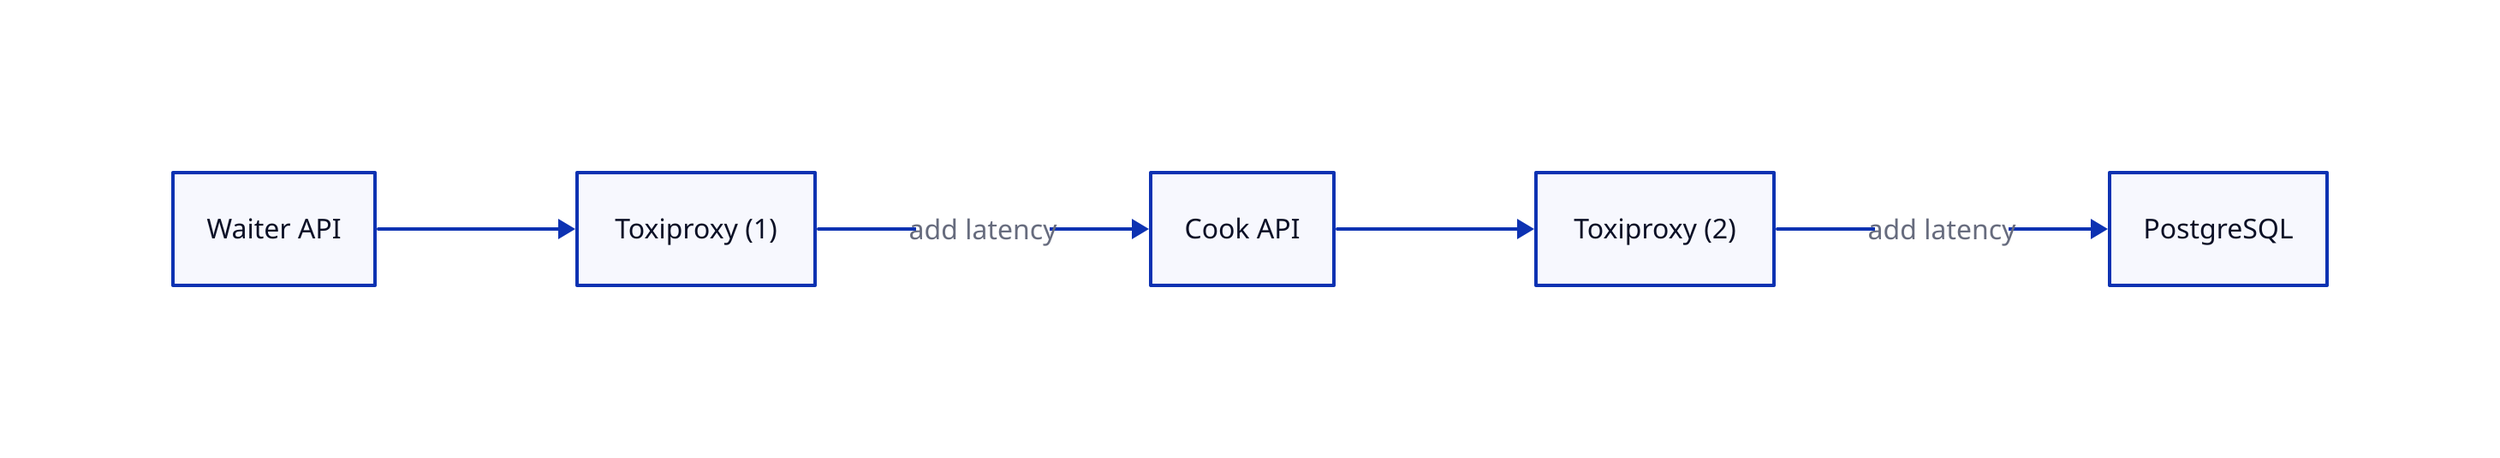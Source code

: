 direction: right

Waiter API -> Toxiproxy (1)
Toxiproxy (1) -> Cook API: add latency
Cook API -> Toxiproxy (2)
Toxiproxy (2) -> PostgreSQL: add latency
